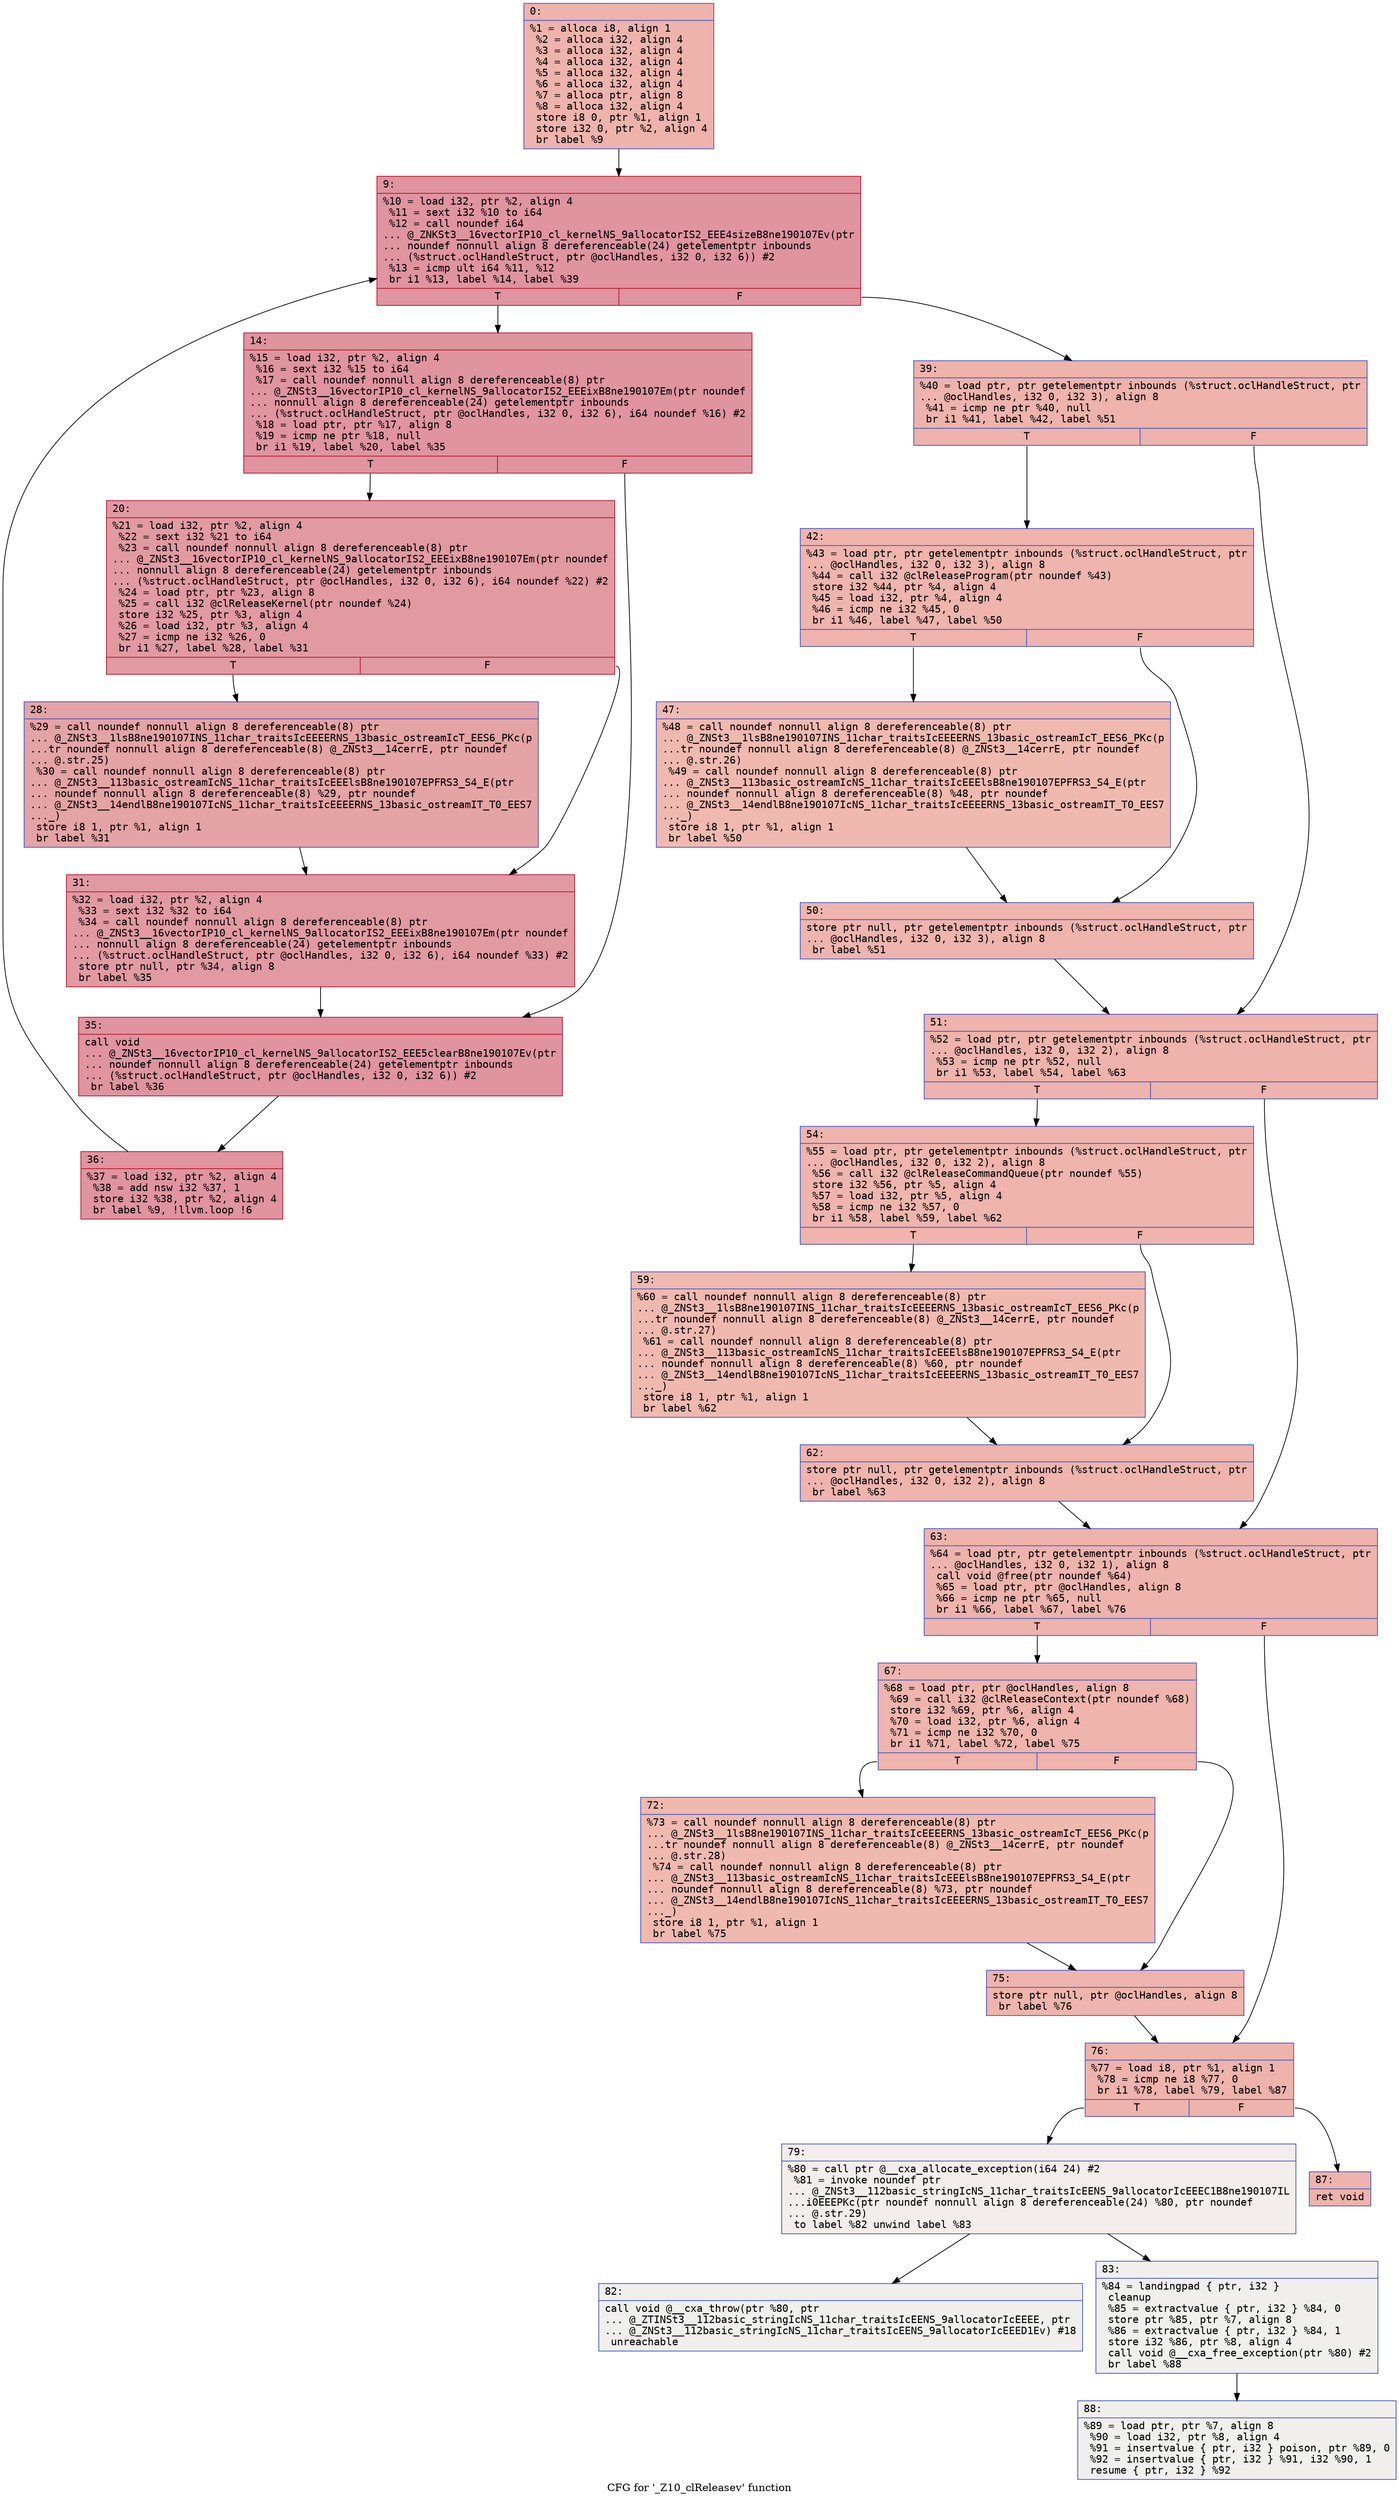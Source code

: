 digraph "CFG for '_Z10_clReleasev' function" {
	label="CFG for '_Z10_clReleasev' function";

	Node0x6000005cd900 [shape=record,color="#3d50c3ff", style=filled, fillcolor="#d6524470" fontname="Courier",label="{0:\l|  %1 = alloca i8, align 1\l  %2 = alloca i32, align 4\l  %3 = alloca i32, align 4\l  %4 = alloca i32, align 4\l  %5 = alloca i32, align 4\l  %6 = alloca i32, align 4\l  %7 = alloca ptr, align 8\l  %8 = alloca i32, align 4\l  store i8 0, ptr %1, align 1\l  store i32 0, ptr %2, align 4\l  br label %9\l}"];
	Node0x6000005cd900 -> Node0x6000005cd950[tooltip="0 -> 9\nProbability 100.00%" ];
	Node0x6000005cd950 [shape=record,color="#b70d28ff", style=filled, fillcolor="#b70d2870" fontname="Courier",label="{9:\l|  %10 = load i32, ptr %2, align 4\l  %11 = sext i32 %10 to i64\l  %12 = call noundef i64\l... @_ZNKSt3__16vectorIP10_cl_kernelNS_9allocatorIS2_EEE4sizeB8ne190107Ev(ptr\l... noundef nonnull align 8 dereferenceable(24) getelementptr inbounds\l... (%struct.oclHandleStruct, ptr @oclHandles, i32 0, i32 6)) #2\l  %13 = icmp ult i64 %11, %12\l  br i1 %13, label %14, label %39\l|{<s0>T|<s1>F}}"];
	Node0x6000005cd950:s0 -> Node0x6000005cd9a0[tooltip="9 -> 14\nProbability 96.88%" ];
	Node0x6000005cd950:s1 -> Node0x6000005cdb80[tooltip="9 -> 39\nProbability 3.12%" ];
	Node0x6000005cd9a0 [shape=record,color="#b70d28ff", style=filled, fillcolor="#b70d2870" fontname="Courier",label="{14:\l|  %15 = load i32, ptr %2, align 4\l  %16 = sext i32 %15 to i64\l  %17 = call noundef nonnull align 8 dereferenceable(8) ptr\l... @_ZNSt3__16vectorIP10_cl_kernelNS_9allocatorIS2_EEEixB8ne190107Em(ptr noundef\l... nonnull align 8 dereferenceable(24) getelementptr inbounds\l... (%struct.oclHandleStruct, ptr @oclHandles, i32 0, i32 6), i64 noundef %16) #2\l  %18 = load ptr, ptr %17, align 8\l  %19 = icmp ne ptr %18, null\l  br i1 %19, label %20, label %35\l|{<s0>T|<s1>F}}"];
	Node0x6000005cd9a0:s0 -> Node0x6000005cd9f0[tooltip="14 -> 20\nProbability 62.50%" ];
	Node0x6000005cd9a0:s1 -> Node0x6000005cdae0[tooltip="14 -> 35\nProbability 37.50%" ];
	Node0x6000005cd9f0 [shape=record,color="#b70d28ff", style=filled, fillcolor="#bb1b2c70" fontname="Courier",label="{20:\l|  %21 = load i32, ptr %2, align 4\l  %22 = sext i32 %21 to i64\l  %23 = call noundef nonnull align 8 dereferenceable(8) ptr\l... @_ZNSt3__16vectorIP10_cl_kernelNS_9allocatorIS2_EEEixB8ne190107Em(ptr noundef\l... nonnull align 8 dereferenceable(24) getelementptr inbounds\l... (%struct.oclHandleStruct, ptr @oclHandles, i32 0, i32 6), i64 noundef %22) #2\l  %24 = load ptr, ptr %23, align 8\l  %25 = call i32 @clReleaseKernel(ptr noundef %24)\l  store i32 %25, ptr %3, align 4\l  %26 = load i32, ptr %3, align 4\l  %27 = icmp ne i32 %26, 0\l  br i1 %27, label %28, label %31\l|{<s0>T|<s1>F}}"];
	Node0x6000005cd9f0:s0 -> Node0x6000005cda40[tooltip="20 -> 28\nProbability 62.50%" ];
	Node0x6000005cd9f0:s1 -> Node0x6000005cda90[tooltip="20 -> 31\nProbability 37.50%" ];
	Node0x6000005cda40 [shape=record,color="#3d50c3ff", style=filled, fillcolor="#c32e3170" fontname="Courier",label="{28:\l|  %29 = call noundef nonnull align 8 dereferenceable(8) ptr\l... @_ZNSt3__1lsB8ne190107INS_11char_traitsIcEEEERNS_13basic_ostreamIcT_EES6_PKc(p\l...tr noundef nonnull align 8 dereferenceable(8) @_ZNSt3__14cerrE, ptr noundef\l... @.str.25)\l  %30 = call noundef nonnull align 8 dereferenceable(8) ptr\l... @_ZNSt3__113basic_ostreamIcNS_11char_traitsIcEEElsB8ne190107EPFRS3_S4_E(ptr\l... noundef nonnull align 8 dereferenceable(8) %29, ptr noundef\l... @_ZNSt3__14endlB8ne190107IcNS_11char_traitsIcEEEERNS_13basic_ostreamIT_T0_EES7\l..._)\l  store i8 1, ptr %1, align 1\l  br label %31\l}"];
	Node0x6000005cda40 -> Node0x6000005cda90[tooltip="28 -> 31\nProbability 100.00%" ];
	Node0x6000005cda90 [shape=record,color="#b70d28ff", style=filled, fillcolor="#bb1b2c70" fontname="Courier",label="{31:\l|  %32 = load i32, ptr %2, align 4\l  %33 = sext i32 %32 to i64\l  %34 = call noundef nonnull align 8 dereferenceable(8) ptr\l... @_ZNSt3__16vectorIP10_cl_kernelNS_9allocatorIS2_EEEixB8ne190107Em(ptr noundef\l... nonnull align 8 dereferenceable(24) getelementptr inbounds\l... (%struct.oclHandleStruct, ptr @oclHandles, i32 0, i32 6), i64 noundef %33) #2\l  store ptr null, ptr %34, align 8\l  br label %35\l}"];
	Node0x6000005cda90 -> Node0x6000005cdae0[tooltip="31 -> 35\nProbability 100.00%" ];
	Node0x6000005cdae0 [shape=record,color="#b70d28ff", style=filled, fillcolor="#b70d2870" fontname="Courier",label="{35:\l|  call void\l... @_ZNSt3__16vectorIP10_cl_kernelNS_9allocatorIS2_EEE5clearB8ne190107Ev(ptr\l... noundef nonnull align 8 dereferenceable(24) getelementptr inbounds\l... (%struct.oclHandleStruct, ptr @oclHandles, i32 0, i32 6)) #2\l  br label %36\l}"];
	Node0x6000005cdae0 -> Node0x6000005cdb30[tooltip="35 -> 36\nProbability 100.00%" ];
	Node0x6000005cdb30 [shape=record,color="#b70d28ff", style=filled, fillcolor="#b70d2870" fontname="Courier",label="{36:\l|  %37 = load i32, ptr %2, align 4\l  %38 = add nsw i32 %37, 1\l  store i32 %38, ptr %2, align 4\l  br label %9, !llvm.loop !6\l}"];
	Node0x6000005cdb30 -> Node0x6000005cd950[tooltip="36 -> 9\nProbability 100.00%" ];
	Node0x6000005cdb80 [shape=record,color="#3d50c3ff", style=filled, fillcolor="#d6524470" fontname="Courier",label="{39:\l|  %40 = load ptr, ptr getelementptr inbounds (%struct.oclHandleStruct, ptr\l... @oclHandles, i32 0, i32 3), align 8\l  %41 = icmp ne ptr %40, null\l  br i1 %41, label %42, label %51\l|{<s0>T|<s1>F}}"];
	Node0x6000005cdb80:s0 -> Node0x6000005cdbd0[tooltip="39 -> 42\nProbability 62.50%" ];
	Node0x6000005cdb80:s1 -> Node0x6000005cdcc0[tooltip="39 -> 51\nProbability 37.50%" ];
	Node0x6000005cdbd0 [shape=record,color="#3d50c3ff", style=filled, fillcolor="#d8564670" fontname="Courier",label="{42:\l|  %43 = load ptr, ptr getelementptr inbounds (%struct.oclHandleStruct, ptr\l... @oclHandles, i32 0, i32 3), align 8\l  %44 = call i32 @clReleaseProgram(ptr noundef %43)\l  store i32 %44, ptr %4, align 4\l  %45 = load i32, ptr %4, align 4\l  %46 = icmp ne i32 %45, 0\l  br i1 %46, label %47, label %50\l|{<s0>T|<s1>F}}"];
	Node0x6000005cdbd0:s0 -> Node0x6000005cdc20[tooltip="42 -> 47\nProbability 62.50%" ];
	Node0x6000005cdbd0:s1 -> Node0x6000005cdc70[tooltip="42 -> 50\nProbability 37.50%" ];
	Node0x6000005cdc20 [shape=record,color="#3d50c3ff", style=filled, fillcolor="#de614d70" fontname="Courier",label="{47:\l|  %48 = call noundef nonnull align 8 dereferenceable(8) ptr\l... @_ZNSt3__1lsB8ne190107INS_11char_traitsIcEEEERNS_13basic_ostreamIcT_EES6_PKc(p\l...tr noundef nonnull align 8 dereferenceable(8) @_ZNSt3__14cerrE, ptr noundef\l... @.str.26)\l  %49 = call noundef nonnull align 8 dereferenceable(8) ptr\l... @_ZNSt3__113basic_ostreamIcNS_11char_traitsIcEEElsB8ne190107EPFRS3_S4_E(ptr\l... noundef nonnull align 8 dereferenceable(8) %48, ptr noundef\l... @_ZNSt3__14endlB8ne190107IcNS_11char_traitsIcEEEERNS_13basic_ostreamIT_T0_EES7\l..._)\l  store i8 1, ptr %1, align 1\l  br label %50\l}"];
	Node0x6000005cdc20 -> Node0x6000005cdc70[tooltip="47 -> 50\nProbability 100.00%" ];
	Node0x6000005cdc70 [shape=record,color="#3d50c3ff", style=filled, fillcolor="#d8564670" fontname="Courier",label="{50:\l|  store ptr null, ptr getelementptr inbounds (%struct.oclHandleStruct, ptr\l... @oclHandles, i32 0, i32 3), align 8\l  br label %51\l}"];
	Node0x6000005cdc70 -> Node0x6000005cdcc0[tooltip="50 -> 51\nProbability 100.00%" ];
	Node0x6000005cdcc0 [shape=record,color="#3d50c3ff", style=filled, fillcolor="#d6524470" fontname="Courier",label="{51:\l|  %52 = load ptr, ptr getelementptr inbounds (%struct.oclHandleStruct, ptr\l... @oclHandles, i32 0, i32 2), align 8\l  %53 = icmp ne ptr %52, null\l  br i1 %53, label %54, label %63\l|{<s0>T|<s1>F}}"];
	Node0x6000005cdcc0:s0 -> Node0x6000005cdd10[tooltip="51 -> 54\nProbability 62.50%" ];
	Node0x6000005cdcc0:s1 -> Node0x6000005cde00[tooltip="51 -> 63\nProbability 37.50%" ];
	Node0x6000005cdd10 [shape=record,color="#3d50c3ff", style=filled, fillcolor="#d8564670" fontname="Courier",label="{54:\l|  %55 = load ptr, ptr getelementptr inbounds (%struct.oclHandleStruct, ptr\l... @oclHandles, i32 0, i32 2), align 8\l  %56 = call i32 @clReleaseCommandQueue(ptr noundef %55)\l  store i32 %56, ptr %5, align 4\l  %57 = load i32, ptr %5, align 4\l  %58 = icmp ne i32 %57, 0\l  br i1 %58, label %59, label %62\l|{<s0>T|<s1>F}}"];
	Node0x6000005cdd10:s0 -> Node0x6000005cdd60[tooltip="54 -> 59\nProbability 62.50%" ];
	Node0x6000005cdd10:s1 -> Node0x6000005cddb0[tooltip="54 -> 62\nProbability 37.50%" ];
	Node0x6000005cdd60 [shape=record,color="#3d50c3ff", style=filled, fillcolor="#de614d70" fontname="Courier",label="{59:\l|  %60 = call noundef nonnull align 8 dereferenceable(8) ptr\l... @_ZNSt3__1lsB8ne190107INS_11char_traitsIcEEEERNS_13basic_ostreamIcT_EES6_PKc(p\l...tr noundef nonnull align 8 dereferenceable(8) @_ZNSt3__14cerrE, ptr noundef\l... @.str.27)\l  %61 = call noundef nonnull align 8 dereferenceable(8) ptr\l... @_ZNSt3__113basic_ostreamIcNS_11char_traitsIcEEElsB8ne190107EPFRS3_S4_E(ptr\l... noundef nonnull align 8 dereferenceable(8) %60, ptr noundef\l... @_ZNSt3__14endlB8ne190107IcNS_11char_traitsIcEEEERNS_13basic_ostreamIT_T0_EES7\l..._)\l  store i8 1, ptr %1, align 1\l  br label %62\l}"];
	Node0x6000005cdd60 -> Node0x6000005cddb0[tooltip="59 -> 62\nProbability 100.00%" ];
	Node0x6000005cddb0 [shape=record,color="#3d50c3ff", style=filled, fillcolor="#d8564670" fontname="Courier",label="{62:\l|  store ptr null, ptr getelementptr inbounds (%struct.oclHandleStruct, ptr\l... @oclHandles, i32 0, i32 2), align 8\l  br label %63\l}"];
	Node0x6000005cddb0 -> Node0x6000005cde00[tooltip="62 -> 63\nProbability 100.00%" ];
	Node0x6000005cde00 [shape=record,color="#3d50c3ff", style=filled, fillcolor="#d6524470" fontname="Courier",label="{63:\l|  %64 = load ptr, ptr getelementptr inbounds (%struct.oclHandleStruct, ptr\l... @oclHandles, i32 0, i32 1), align 8\l  call void @free(ptr noundef %64)\l  %65 = load ptr, ptr @oclHandles, align 8\l  %66 = icmp ne ptr %65, null\l  br i1 %66, label %67, label %76\l|{<s0>T|<s1>F}}"];
	Node0x6000005cde00:s0 -> Node0x6000005cde50[tooltip="63 -> 67\nProbability 62.50%" ];
	Node0x6000005cde00:s1 -> Node0x6000005cdf40[tooltip="63 -> 76\nProbability 37.50%" ];
	Node0x6000005cde50 [shape=record,color="#3d50c3ff", style=filled, fillcolor="#d8564670" fontname="Courier",label="{67:\l|  %68 = load ptr, ptr @oclHandles, align 8\l  %69 = call i32 @clReleaseContext(ptr noundef %68)\l  store i32 %69, ptr %6, align 4\l  %70 = load i32, ptr %6, align 4\l  %71 = icmp ne i32 %70, 0\l  br i1 %71, label %72, label %75\l|{<s0>T|<s1>F}}"];
	Node0x6000005cde50:s0 -> Node0x6000005cdea0[tooltip="67 -> 72\nProbability 62.50%" ];
	Node0x6000005cde50:s1 -> Node0x6000005cdef0[tooltip="67 -> 75\nProbability 37.50%" ];
	Node0x6000005cdea0 [shape=record,color="#3d50c3ff", style=filled, fillcolor="#de614d70" fontname="Courier",label="{72:\l|  %73 = call noundef nonnull align 8 dereferenceable(8) ptr\l... @_ZNSt3__1lsB8ne190107INS_11char_traitsIcEEEERNS_13basic_ostreamIcT_EES6_PKc(p\l...tr noundef nonnull align 8 dereferenceable(8) @_ZNSt3__14cerrE, ptr noundef\l... @.str.28)\l  %74 = call noundef nonnull align 8 dereferenceable(8) ptr\l... @_ZNSt3__113basic_ostreamIcNS_11char_traitsIcEEElsB8ne190107EPFRS3_S4_E(ptr\l... noundef nonnull align 8 dereferenceable(8) %73, ptr noundef\l... @_ZNSt3__14endlB8ne190107IcNS_11char_traitsIcEEEERNS_13basic_ostreamIT_T0_EES7\l..._)\l  store i8 1, ptr %1, align 1\l  br label %75\l}"];
	Node0x6000005cdea0 -> Node0x6000005cdef0[tooltip="72 -> 75\nProbability 100.00%" ];
	Node0x6000005cdef0 [shape=record,color="#3d50c3ff", style=filled, fillcolor="#d8564670" fontname="Courier",label="{75:\l|  store ptr null, ptr @oclHandles, align 8\l  br label %76\l}"];
	Node0x6000005cdef0 -> Node0x6000005cdf40[tooltip="75 -> 76\nProbability 100.00%" ];
	Node0x6000005cdf40 [shape=record,color="#3d50c3ff", style=filled, fillcolor="#d6524470" fontname="Courier",label="{76:\l|  %77 = load i8, ptr %1, align 1\l  %78 = icmp ne i8 %77, 0\l  br i1 %78, label %79, label %87\l|{<s0>T|<s1>F}}"];
	Node0x6000005cdf40:s0 -> Node0x6000005cdf90[tooltip="76 -> 79\nProbability 0.00%" ];
	Node0x6000005cdf40:s1 -> Node0x6000005ce080[tooltip="76 -> 87\nProbability 100.00%" ];
	Node0x6000005cdf90 [shape=record,color="#3d50c3ff", style=filled, fillcolor="#e5d8d170" fontname="Courier",label="{79:\l|  %80 = call ptr @__cxa_allocate_exception(i64 24) #2\l  %81 = invoke noundef ptr\l... @_ZNSt3__112basic_stringIcNS_11char_traitsIcEENS_9allocatorIcEEEC1B8ne190107IL\l...i0EEEPKc(ptr noundef nonnull align 8 dereferenceable(24) %80, ptr noundef\l... @.str.29)\l          to label %82 unwind label %83\l}"];
	Node0x6000005cdf90 -> Node0x6000005cdfe0[tooltip="79 -> 82\nProbability 50.00%" ];
	Node0x6000005cdf90 -> Node0x6000005ce030[tooltip="79 -> 83\nProbability 50.00%" ];
	Node0x6000005cdfe0 [shape=record,color="#3d50c3ff", style=filled, fillcolor="#e0dbd870" fontname="Courier",label="{82:\l|  call void @__cxa_throw(ptr %80, ptr\l... @_ZTINSt3__112basic_stringIcNS_11char_traitsIcEENS_9allocatorIcEEEE, ptr\l... @_ZNSt3__112basic_stringIcNS_11char_traitsIcEENS_9allocatorIcEEED1Ev) #18\l  unreachable\l}"];
	Node0x6000005ce030 [shape=record,color="#3d50c3ff", style=filled, fillcolor="#e0dbd870" fontname="Courier",label="{83:\l|  %84 = landingpad \{ ptr, i32 \}\l          cleanup\l  %85 = extractvalue \{ ptr, i32 \} %84, 0\l  store ptr %85, ptr %7, align 8\l  %86 = extractvalue \{ ptr, i32 \} %84, 1\l  store i32 %86, ptr %8, align 4\l  call void @__cxa_free_exception(ptr %80) #2\l  br label %88\l}"];
	Node0x6000005ce030 -> Node0x6000005ce0d0[tooltip="83 -> 88\nProbability 100.00%" ];
	Node0x6000005ce080 [shape=record,color="#3d50c3ff", style=filled, fillcolor="#d6524470" fontname="Courier",label="{87:\l|  ret void\l}"];
	Node0x6000005ce0d0 [shape=record,color="#3d50c3ff", style=filled, fillcolor="#e0dbd870" fontname="Courier",label="{88:\l|  %89 = load ptr, ptr %7, align 8\l  %90 = load i32, ptr %8, align 4\l  %91 = insertvalue \{ ptr, i32 \} poison, ptr %89, 0\l  %92 = insertvalue \{ ptr, i32 \} %91, i32 %90, 1\l  resume \{ ptr, i32 \} %92\l}"];
}
